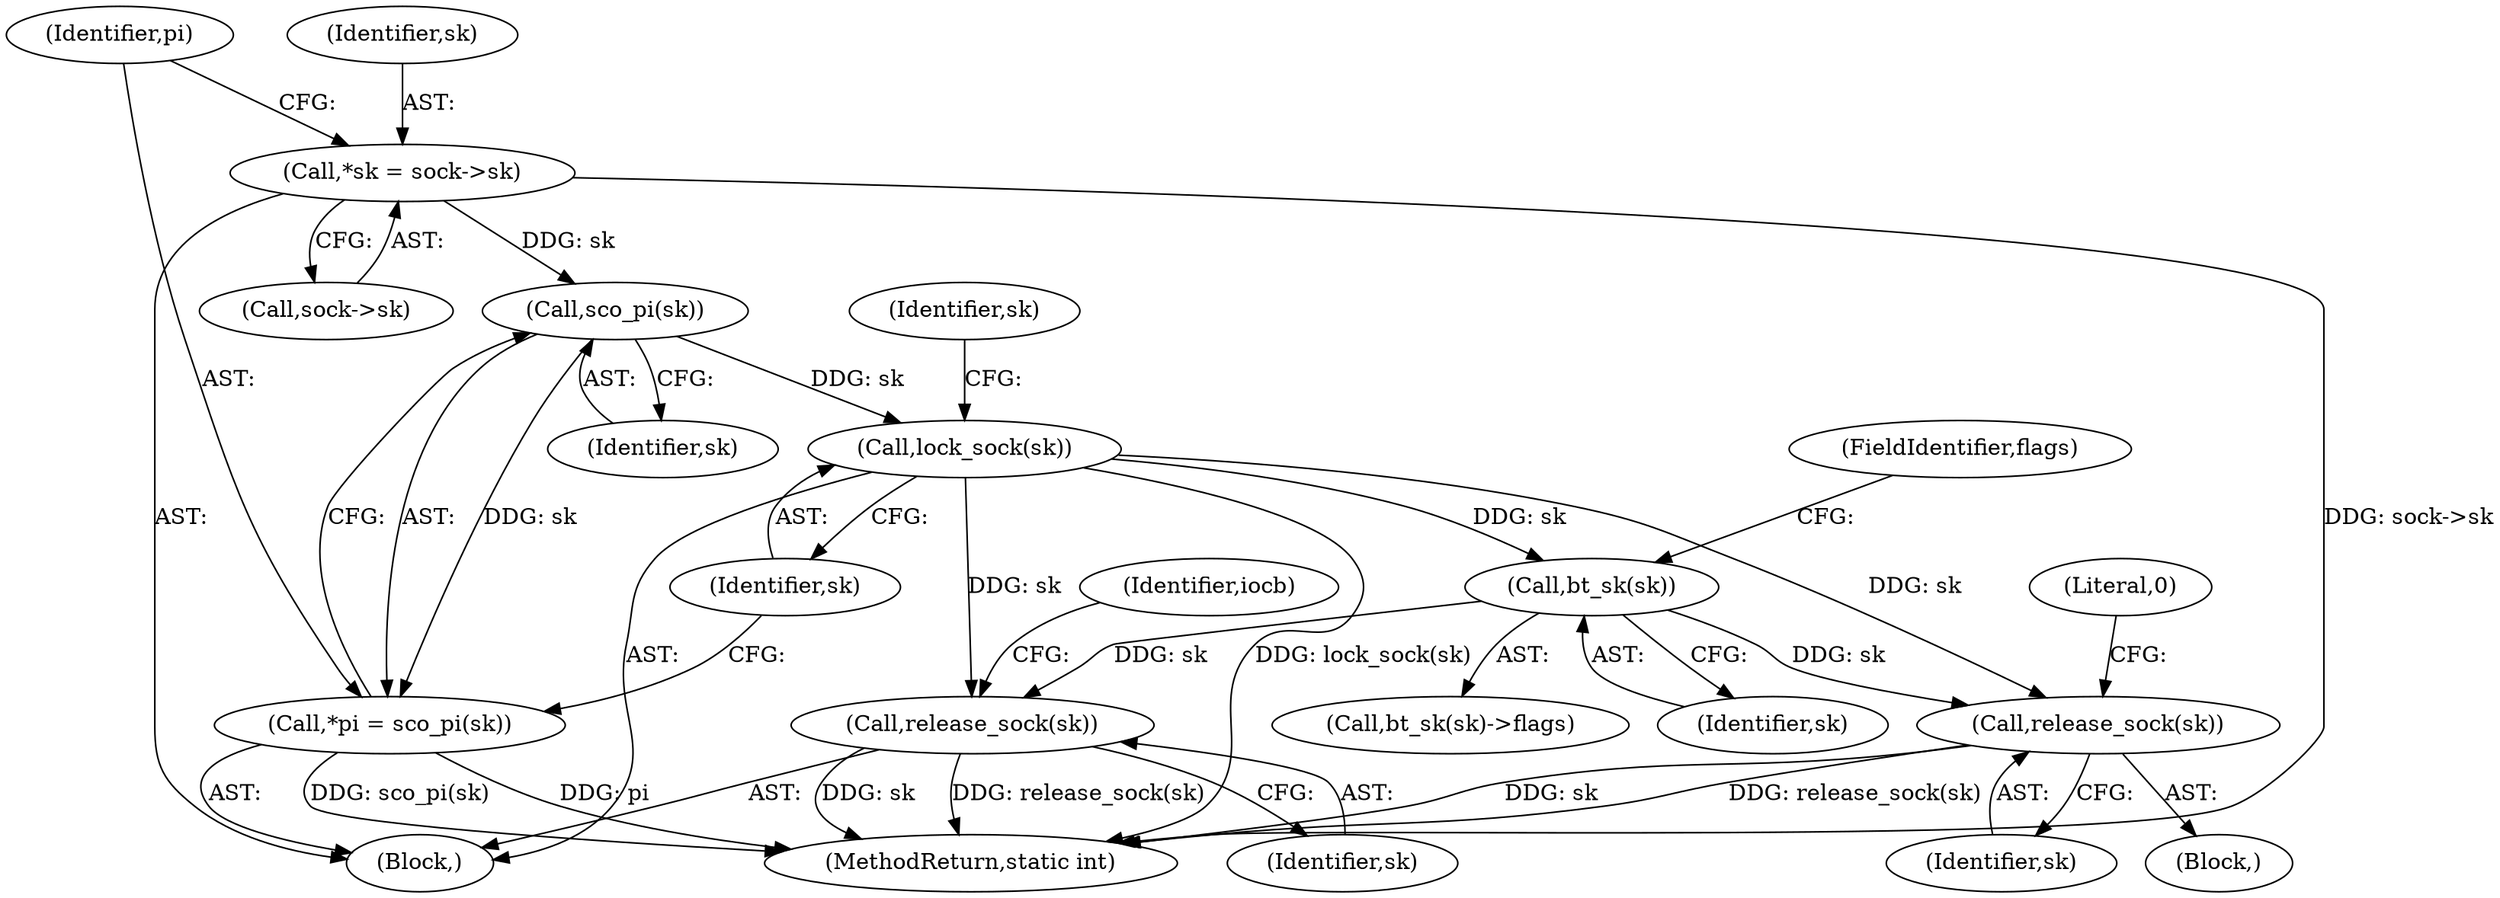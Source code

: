 digraph "0_linux_c8c499175f7d295ef867335bceb9a76a2c3cdc38@pointer" {
"1000108" [label="(Call,*sk = sock->sk)"];
"1000116" [label="(Call,sco_pi(sk))"];
"1000114" [label="(Call,*pi = sco_pi(sk))"];
"1000118" [label="(Call,lock_sock(sk))"];
"1000131" [label="(Call,bt_sk(sk))"];
"1000152" [label="(Call,release_sock(sk))"];
"1000156" [label="(Call,release_sock(sk))"];
"1000160" [label="(Identifier,iocb)"];
"1000153" [label="(Identifier,sk)"];
"1000110" [label="(Call,sock->sk)"];
"1000157" [label="(Identifier,sk)"];
"1000124" [label="(Identifier,sk)"];
"1000114" [label="(Call,*pi = sco_pi(sk))"];
"1000132" [label="(Identifier,sk)"];
"1000106" [label="(Block,)"];
"1000130" [label="(Call,bt_sk(sk)->flags)"];
"1000115" [label="(Identifier,pi)"];
"1000116" [label="(Call,sco_pi(sk))"];
"1000131" [label="(Call,bt_sk(sk))"];
"1000118" [label="(Call,lock_sock(sk))"];
"1000156" [label="(Call,release_sock(sk))"];
"1000133" [label="(FieldIdentifier,flags)"];
"1000119" [label="(Identifier,sk)"];
"1000117" [label="(Identifier,sk)"];
"1000109" [label="(Identifier,sk)"];
"1000155" [label="(Literal,0)"];
"1000108" [label="(Call,*sk = sock->sk)"];
"1000152" [label="(Call,release_sock(sk))"];
"1000165" [label="(MethodReturn,static int)"];
"1000134" [label="(Block,)"];
"1000108" -> "1000106"  [label="AST: "];
"1000108" -> "1000110"  [label="CFG: "];
"1000109" -> "1000108"  [label="AST: "];
"1000110" -> "1000108"  [label="AST: "];
"1000115" -> "1000108"  [label="CFG: "];
"1000108" -> "1000165"  [label="DDG: sock->sk"];
"1000108" -> "1000116"  [label="DDG: sk"];
"1000116" -> "1000114"  [label="AST: "];
"1000116" -> "1000117"  [label="CFG: "];
"1000117" -> "1000116"  [label="AST: "];
"1000114" -> "1000116"  [label="CFG: "];
"1000116" -> "1000114"  [label="DDG: sk"];
"1000116" -> "1000118"  [label="DDG: sk"];
"1000114" -> "1000106"  [label="AST: "];
"1000115" -> "1000114"  [label="AST: "];
"1000119" -> "1000114"  [label="CFG: "];
"1000114" -> "1000165"  [label="DDG: pi"];
"1000114" -> "1000165"  [label="DDG: sco_pi(sk)"];
"1000118" -> "1000106"  [label="AST: "];
"1000118" -> "1000119"  [label="CFG: "];
"1000119" -> "1000118"  [label="AST: "];
"1000124" -> "1000118"  [label="CFG: "];
"1000118" -> "1000165"  [label="DDG: lock_sock(sk)"];
"1000118" -> "1000131"  [label="DDG: sk"];
"1000118" -> "1000152"  [label="DDG: sk"];
"1000118" -> "1000156"  [label="DDG: sk"];
"1000131" -> "1000130"  [label="AST: "];
"1000131" -> "1000132"  [label="CFG: "];
"1000132" -> "1000131"  [label="AST: "];
"1000133" -> "1000131"  [label="CFG: "];
"1000131" -> "1000152"  [label="DDG: sk"];
"1000131" -> "1000156"  [label="DDG: sk"];
"1000152" -> "1000134"  [label="AST: "];
"1000152" -> "1000153"  [label="CFG: "];
"1000153" -> "1000152"  [label="AST: "];
"1000155" -> "1000152"  [label="CFG: "];
"1000152" -> "1000165"  [label="DDG: release_sock(sk)"];
"1000152" -> "1000165"  [label="DDG: sk"];
"1000156" -> "1000106"  [label="AST: "];
"1000156" -> "1000157"  [label="CFG: "];
"1000157" -> "1000156"  [label="AST: "];
"1000160" -> "1000156"  [label="CFG: "];
"1000156" -> "1000165"  [label="DDG: sk"];
"1000156" -> "1000165"  [label="DDG: release_sock(sk)"];
}
